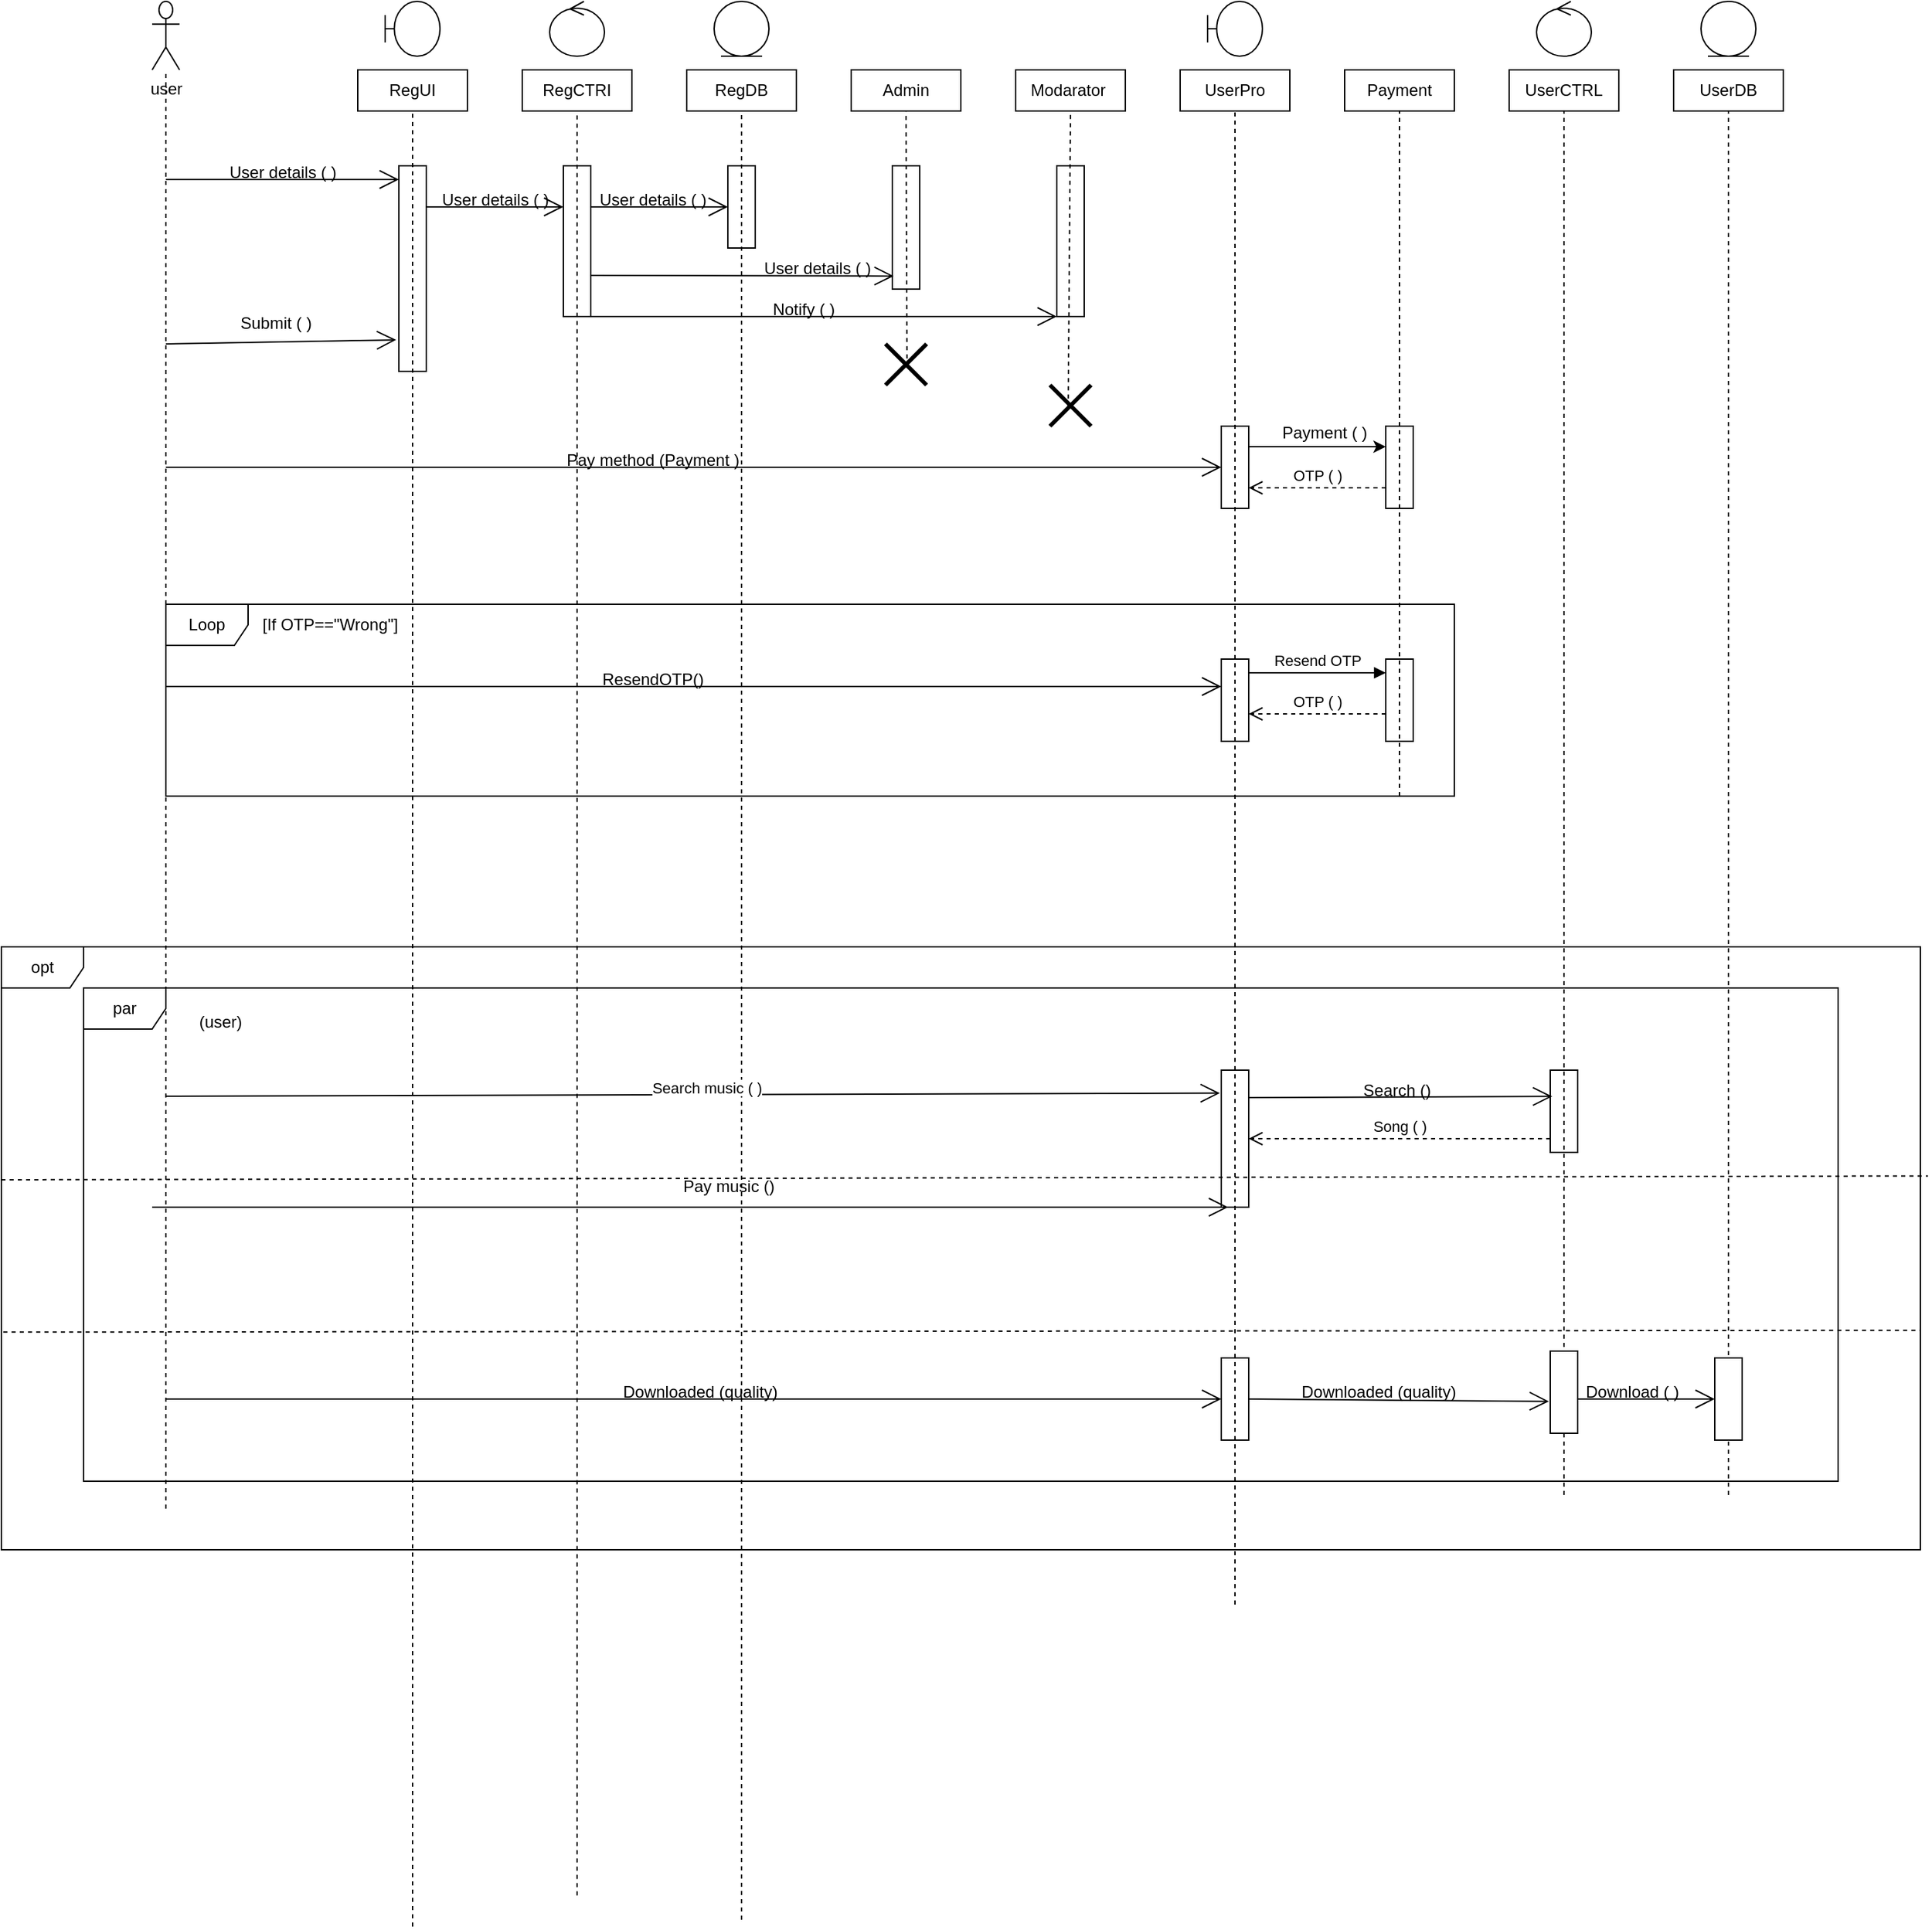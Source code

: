 <mxfile version="20.5.1" type="github">
  <diagram id="kORWXo8z2lHCYU-cHMwj" name="Page-1">
    <mxGraphModel dx="2676" dy="781" grid="1" gridSize="10" guides="1" tooltips="1" connect="1" arrows="1" fold="1" page="1" pageScale="1" pageWidth="850" pageHeight="1100" math="0" shadow="0">
      <root>
        <mxCell id="0" />
        <mxCell id="1" parent="0" />
        <mxCell id="dhr_ioXj1obli_dX_mUs-1" value="RegCTRI" style="rounded=0;whiteSpace=wrap;html=1;" parent="1" vertex="1">
          <mxGeometry x="120" y="50" width="80" height="30" as="geometry" />
        </mxCell>
        <mxCell id="dhr_ioXj1obli_dX_mUs-2" value="RegDB" style="rounded=0;whiteSpace=wrap;html=1;" parent="1" vertex="1">
          <mxGeometry x="240" y="50" width="80" height="30" as="geometry" />
        </mxCell>
        <mxCell id="dhr_ioXj1obli_dX_mUs-3" value="Admin" style="rounded=0;whiteSpace=wrap;html=1;" parent="1" vertex="1">
          <mxGeometry x="360" y="50" width="80" height="30" as="geometry" />
        </mxCell>
        <mxCell id="dhr_ioXj1obli_dX_mUs-4" value="Modarator&amp;nbsp;" style="rounded=0;whiteSpace=wrap;html=1;" parent="1" vertex="1">
          <mxGeometry x="480" y="50" width="80" height="30" as="geometry" />
        </mxCell>
        <mxCell id="dhr_ioXj1obli_dX_mUs-5" value="Payment" style="rounded=0;whiteSpace=wrap;html=1;" parent="1" vertex="1">
          <mxGeometry x="720" y="50" width="80" height="30" as="geometry" />
        </mxCell>
        <mxCell id="dhr_ioXj1obli_dX_mUs-6" value="UserPro" style="rounded=0;whiteSpace=wrap;html=1;" parent="1" vertex="1">
          <mxGeometry x="600" y="50" width="80" height="30" as="geometry" />
        </mxCell>
        <mxCell id="dhr_ioXj1obli_dX_mUs-7" value="user" style="shape=umlActor;verticalLabelPosition=bottom;verticalAlign=top;html=1;outlineConnect=0;" parent="1" vertex="1">
          <mxGeometry x="-150" width="20" height="50" as="geometry" />
        </mxCell>
        <mxCell id="dhr_ioXj1obli_dX_mUs-8" value="RegUI" style="rounded=0;whiteSpace=wrap;html=1;" parent="1" vertex="1">
          <mxGeometry y="50" width="80" height="30" as="geometry" />
        </mxCell>
        <mxCell id="dhr_ioXj1obli_dX_mUs-9" value="UserCTRL" style="rounded=0;whiteSpace=wrap;html=1;" parent="1" vertex="1">
          <mxGeometry x="840" y="50" width="80" height="30" as="geometry" />
        </mxCell>
        <mxCell id="dhr_ioXj1obli_dX_mUs-10" value="UserDB" style="rounded=0;whiteSpace=wrap;html=1;" parent="1" vertex="1">
          <mxGeometry x="960" y="50" width="80" height="30" as="geometry" />
        </mxCell>
        <mxCell id="dhr_ioXj1obli_dX_mUs-11" value="" style="endArrow=none;dashed=1;html=1;rounded=0;" parent="1" target="dhr_ioXj1obli_dX_mUs-7" edge="1">
          <mxGeometry width="50" height="50" relative="1" as="geometry">
            <mxPoint x="-140" y="1100" as="sourcePoint" />
            <mxPoint x="-140" y="110" as="targetPoint" />
          </mxGeometry>
        </mxCell>
        <mxCell id="dhr_ioXj1obli_dX_mUs-12" value="" style="rounded=0;whiteSpace=wrap;html=1;" parent="1" vertex="1">
          <mxGeometry x="30" y="120" width="20" height="150" as="geometry" />
        </mxCell>
        <mxCell id="dhr_ioXj1obli_dX_mUs-13" value="" style="rounded=0;whiteSpace=wrap;html=1;" parent="1" vertex="1">
          <mxGeometry x="150" y="120" width="20" height="110" as="geometry" />
        </mxCell>
        <mxCell id="dhr_ioXj1obli_dX_mUs-14" value="" style="rounded=0;whiteSpace=wrap;html=1;" parent="1" vertex="1">
          <mxGeometry x="390" y="120" width="20" height="90" as="geometry" />
        </mxCell>
        <mxCell id="dhr_ioXj1obli_dX_mUs-15" value="" style="rounded=0;whiteSpace=wrap;html=1;" parent="1" vertex="1">
          <mxGeometry x="270" y="120" width="20" height="60" as="geometry" />
        </mxCell>
        <mxCell id="dhr_ioXj1obli_dX_mUs-16" value="" style="rounded=0;whiteSpace=wrap;html=1;" parent="1" vertex="1">
          <mxGeometry x="510" y="120" width="20" height="110" as="geometry" />
        </mxCell>
        <mxCell id="dhr_ioXj1obli_dX_mUs-17" value="User details ( )" style="text;html=1;align=center;verticalAlign=middle;resizable=0;points=[];autosize=1;strokeColor=none;fillColor=none;" parent="1" vertex="1">
          <mxGeometry x="-105" y="110" width="100" height="30" as="geometry" />
        </mxCell>
        <mxCell id="dhr_ioXj1obli_dX_mUs-18" value="Submit ( )" style="text;html=1;align=center;verticalAlign=middle;resizable=0;points=[];autosize=1;strokeColor=none;fillColor=none;" parent="1" vertex="1">
          <mxGeometry x="-100" y="220" width="80" height="30" as="geometry" />
        </mxCell>
        <mxCell id="dhr_ioXj1obli_dX_mUs-19" value="" style="endArrow=none;dashed=1;html=1;rounded=0;entryX=0.5;entryY=1;entryDx=0;entryDy=0;" parent="1" target="dhr_ioXj1obli_dX_mUs-8" edge="1">
          <mxGeometry width="50" height="50" relative="1" as="geometry">
            <mxPoint x="40" y="1405" as="sourcePoint" />
            <mxPoint x="400" y="190" as="targetPoint" />
          </mxGeometry>
        </mxCell>
        <mxCell id="dhr_ioXj1obli_dX_mUs-20" value="User details ( )" style="text;html=1;align=center;verticalAlign=middle;resizable=0;points=[];autosize=1;strokeColor=none;fillColor=none;" parent="1" vertex="1">
          <mxGeometry x="50" y="130" width="100" height="30" as="geometry" />
        </mxCell>
        <mxCell id="dhr_ioXj1obli_dX_mUs-21" value="" style="endArrow=none;dashed=1;html=1;rounded=0;entryX=0.5;entryY=1;entryDx=0;entryDy=0;" parent="1" target="dhr_ioXj1obli_dX_mUs-1" edge="1">
          <mxGeometry width="50" height="50" relative="1" as="geometry">
            <mxPoint x="160" y="1382.286" as="sourcePoint" />
            <mxPoint x="180" y="80" as="targetPoint" />
          </mxGeometry>
        </mxCell>
        <mxCell id="dhr_ioXj1obli_dX_mUs-22" value="" style="endArrow=none;dashed=1;html=1;rounded=0;entryX=0.5;entryY=1;entryDx=0;entryDy=0;" parent="1" target="dhr_ioXj1obli_dX_mUs-2" edge="1">
          <mxGeometry width="50" height="50" relative="1" as="geometry">
            <mxPoint x="280" y="1400" as="sourcePoint" />
            <mxPoint x="310" y="260" as="targetPoint" />
          </mxGeometry>
        </mxCell>
        <mxCell id="dhr_ioXj1obli_dX_mUs-23" value="User details ( )" style="text;html=1;align=center;verticalAlign=middle;resizable=0;points=[];autosize=1;strokeColor=none;fillColor=none;" parent="1" vertex="1">
          <mxGeometry x="285" y="180" width="100" height="30" as="geometry" />
        </mxCell>
        <mxCell id="dhr_ioXj1obli_dX_mUs-24" value="" style="endArrow=none;dashed=1;html=1;rounded=0;entryX=0.5;entryY=1;entryDx=0;entryDy=0;exitX=0.525;exitY=0.554;exitDx=0;exitDy=0;exitPerimeter=0;" parent="1" source="dhr_ioXj1obli_dX_mUs-77" target="dhr_ioXj1obli_dX_mUs-3" edge="1">
          <mxGeometry width="50" height="50" relative="1" as="geometry">
            <mxPoint x="400" y="240" as="sourcePoint" />
            <mxPoint x="350" y="270" as="targetPoint" />
          </mxGeometry>
        </mxCell>
        <mxCell id="dhr_ioXj1obli_dX_mUs-25" value="" style="endArrow=none;dashed=1;html=1;rounded=0;entryX=0.5;entryY=1;entryDx=0;entryDy=0;exitX=0.443;exitY=0.528;exitDx=0;exitDy=0;exitPerimeter=0;" parent="1" source="dhr_ioXj1obli_dX_mUs-76" target="dhr_ioXj1obli_dX_mUs-4" edge="1">
          <mxGeometry width="50" height="50" relative="1" as="geometry">
            <mxPoint x="520" y="240" as="sourcePoint" />
            <mxPoint x="550" y="270" as="targetPoint" />
          </mxGeometry>
        </mxCell>
        <mxCell id="dhr_ioXj1obli_dX_mUs-26" value="" style="endArrow=none;dashed=1;html=1;rounded=0;entryX=0.5;entryY=1;entryDx=0;entryDy=0;" parent="1" target="dhr_ioXj1obli_dX_mUs-10" edge="1">
          <mxGeometry width="50" height="50" relative="1" as="geometry">
            <mxPoint x="1000" y="1090" as="sourcePoint" />
            <mxPoint x="1030" y="300" as="targetPoint" />
          </mxGeometry>
        </mxCell>
        <mxCell id="dhr_ioXj1obli_dX_mUs-27" value="" style="rounded=0;whiteSpace=wrap;html=1;" parent="1" vertex="1">
          <mxGeometry x="630" y="310" width="20" height="60" as="geometry" />
        </mxCell>
        <mxCell id="dhr_ioXj1obli_dX_mUs-28" value="Pay method (Payment )" style="text;html=1;align=center;verticalAlign=middle;resizable=0;points=[];autosize=1;strokeColor=none;fillColor=none;" parent="1" vertex="1">
          <mxGeometry x="140" y="320" width="150" height="30" as="geometry" />
        </mxCell>
        <mxCell id="dhr_ioXj1obli_dX_mUs-29" value="" style="rounded=0;whiteSpace=wrap;html=1;" parent="1" vertex="1">
          <mxGeometry x="750" y="310" width="20" height="60" as="geometry" />
        </mxCell>
        <mxCell id="dhr_ioXj1obli_dX_mUs-30" value="" style="endArrow=classic;html=1;rounded=0;entryX=0;entryY=0.25;entryDx=0;entryDy=0;exitX=1;exitY=0.25;exitDx=0;exitDy=0;" parent="1" source="dhr_ioXj1obli_dX_mUs-27" target="dhr_ioXj1obli_dX_mUs-29" edge="1">
          <mxGeometry width="50" height="50" relative="1" as="geometry">
            <mxPoint x="400" y="350" as="sourcePoint" />
            <mxPoint x="450" y="300" as="targetPoint" />
          </mxGeometry>
        </mxCell>
        <mxCell id="dhr_ioXj1obli_dX_mUs-31" value="OTP ( )" style="html=1;verticalAlign=bottom;endArrow=open;dashed=1;endSize=8;rounded=0;entryX=1;entryY=0.75;entryDx=0;entryDy=0;exitX=0;exitY=0.75;exitDx=0;exitDy=0;" parent="1" source="dhr_ioXj1obli_dX_mUs-29" target="dhr_ioXj1obli_dX_mUs-27" edge="1">
          <mxGeometry relative="1" as="geometry">
            <mxPoint x="740" y="360" as="sourcePoint" />
            <mxPoint x="660" y="360" as="targetPoint" />
          </mxGeometry>
        </mxCell>
        <mxCell id="dhr_ioXj1obli_dX_mUs-32" value="Payment ( )" style="text;html=1;align=center;verticalAlign=middle;resizable=0;points=[];autosize=1;strokeColor=none;fillColor=none;" parent="1" vertex="1">
          <mxGeometry x="660" y="300" width="90" height="30" as="geometry" />
        </mxCell>
        <mxCell id="dhr_ioXj1obli_dX_mUs-33" value="" style="endArrow=open;endFill=1;endSize=12;html=1;rounded=0;" parent="1" edge="1">
          <mxGeometry width="160" relative="1" as="geometry">
            <mxPoint x="-140" y="130" as="sourcePoint" />
            <mxPoint x="30" y="130" as="targetPoint" />
          </mxGeometry>
        </mxCell>
        <mxCell id="dhr_ioXj1obli_dX_mUs-34" value="" style="endArrow=open;endFill=1;endSize=12;html=1;rounded=0;entryX=-0.1;entryY=0.847;entryDx=0;entryDy=0;entryPerimeter=0;" parent="1" target="dhr_ioXj1obli_dX_mUs-12" edge="1">
          <mxGeometry width="160" relative="1" as="geometry">
            <mxPoint x="-140" y="250" as="sourcePoint" />
            <mxPoint x="20" y="160" as="targetPoint" />
          </mxGeometry>
        </mxCell>
        <mxCell id="dhr_ioXj1obli_dX_mUs-35" value="" style="endArrow=open;endFill=1;endSize=12;html=1;rounded=0;" parent="1" edge="1">
          <mxGeometry width="160" relative="1" as="geometry">
            <mxPoint x="50" y="150" as="sourcePoint" />
            <mxPoint x="150" y="150" as="targetPoint" />
          </mxGeometry>
        </mxCell>
        <mxCell id="dhr_ioXj1obli_dX_mUs-36" value="" style="endArrow=open;endFill=1;endSize=12;html=1;rounded=0;" parent="1" edge="1">
          <mxGeometry width="160" relative="1" as="geometry">
            <mxPoint x="170" y="150" as="sourcePoint" />
            <mxPoint x="270" y="150" as="targetPoint" />
          </mxGeometry>
        </mxCell>
        <mxCell id="dhr_ioXj1obli_dX_mUs-37" value="User details ( )" style="text;html=1;align=center;verticalAlign=middle;resizable=0;points=[];autosize=1;strokeColor=none;fillColor=none;" parent="1" vertex="1">
          <mxGeometry x="165" y="130" width="100" height="30" as="geometry" />
        </mxCell>
        <mxCell id="dhr_ioXj1obli_dX_mUs-38" value="" style="endArrow=open;endFill=1;endSize=12;html=1;rounded=0;entryX=0.05;entryY=0.894;entryDx=0;entryDy=0;entryPerimeter=0;" parent="1" target="dhr_ioXj1obli_dX_mUs-14" edge="1">
          <mxGeometry width="160" relative="1" as="geometry">
            <mxPoint x="170" y="200" as="sourcePoint" />
            <mxPoint x="330" y="200" as="targetPoint" />
          </mxGeometry>
        </mxCell>
        <mxCell id="dhr_ioXj1obli_dX_mUs-39" value="" style="endArrow=open;endFill=1;endSize=12;html=1;rounded=0;entryX=0;entryY=0.5;entryDx=0;entryDy=0;" parent="1" target="dhr_ioXj1obli_dX_mUs-27" edge="1">
          <mxGeometry width="160" relative="1" as="geometry">
            <mxPoint x="-140" y="340" as="sourcePoint" />
            <mxPoint x="20" y="340" as="targetPoint" />
          </mxGeometry>
        </mxCell>
        <mxCell id="dhr_ioXj1obli_dX_mUs-40" value="" style="shape=umlBoundary;whiteSpace=wrap;html=1;" parent="1" vertex="1">
          <mxGeometry x="620" width="40" height="40" as="geometry" />
        </mxCell>
        <mxCell id="dhr_ioXj1obli_dX_mUs-41" value="" style="shape=umlBoundary;whiteSpace=wrap;html=1;" parent="1" vertex="1">
          <mxGeometry x="20" width="40" height="40" as="geometry" />
        </mxCell>
        <mxCell id="dhr_ioXj1obli_dX_mUs-42" value="" style="ellipse;shape=umlControl;whiteSpace=wrap;html=1;" parent="1" vertex="1">
          <mxGeometry x="140" width="40" height="40" as="geometry" />
        </mxCell>
        <mxCell id="dhr_ioXj1obli_dX_mUs-43" value="" style="ellipse;shape=umlControl;whiteSpace=wrap;html=1;" parent="1" vertex="1">
          <mxGeometry x="860" width="40" height="40" as="geometry" />
        </mxCell>
        <mxCell id="dhr_ioXj1obli_dX_mUs-44" value="" style="ellipse;shape=umlEntity;whiteSpace=wrap;html=1;" parent="1" vertex="1">
          <mxGeometry x="980" width="40" height="40" as="geometry" />
        </mxCell>
        <mxCell id="dhr_ioXj1obli_dX_mUs-45" value="" style="ellipse;shape=umlEntity;whiteSpace=wrap;html=1;" parent="1" vertex="1">
          <mxGeometry x="260" width="40" height="40" as="geometry" />
        </mxCell>
        <mxCell id="dhr_ioXj1obli_dX_mUs-46" value="" style="rounded=0;whiteSpace=wrap;html=1;" parent="1" vertex="1">
          <mxGeometry x="630" y="480" width="20" height="60" as="geometry" />
        </mxCell>
        <mxCell id="dhr_ioXj1obli_dX_mUs-47" value="" style="rounded=0;whiteSpace=wrap;html=1;" parent="1" vertex="1">
          <mxGeometry x="750" y="480" width="20" height="60" as="geometry" />
        </mxCell>
        <mxCell id="dhr_ioXj1obli_dX_mUs-48" value="Loop" style="shape=umlFrame;whiteSpace=wrap;html=1;" parent="1" vertex="1">
          <mxGeometry x="-140" y="440" width="940" height="140" as="geometry" />
        </mxCell>
        <mxCell id="dhr_ioXj1obli_dX_mUs-49" value="" style="endArrow=none;dashed=1;html=1;rounded=0;" parent="1" target="dhr_ioXj1obli_dX_mUs-5" edge="1">
          <mxGeometry width="50" height="50" relative="1" as="geometry">
            <mxPoint x="760" y="580" as="sourcePoint" />
            <mxPoint x="790" y="180" as="targetPoint" />
          </mxGeometry>
        </mxCell>
        <mxCell id="dhr_ioXj1obli_dX_mUs-50" value="[If OTP==&quot;Wrong&quot;]" style="text;html=1;strokeColor=none;fillColor=none;align=center;verticalAlign=middle;whiteSpace=wrap;rounded=0;" parent="1" vertex="1">
          <mxGeometry x="-100" y="440" width="160" height="30" as="geometry" />
        </mxCell>
        <mxCell id="dhr_ioXj1obli_dX_mUs-51" value="Resend OTP" style="html=1;verticalAlign=bottom;endArrow=block;rounded=0;" parent="1" edge="1">
          <mxGeometry width="80" relative="1" as="geometry">
            <mxPoint x="650" y="490" as="sourcePoint" />
            <mxPoint x="750" y="490" as="targetPoint" />
          </mxGeometry>
        </mxCell>
        <mxCell id="dhr_ioXj1obli_dX_mUs-52" value="OTP ( )" style="html=1;verticalAlign=bottom;endArrow=open;dashed=1;endSize=8;rounded=0;" parent="1" edge="1">
          <mxGeometry relative="1" as="geometry">
            <mxPoint x="750" y="520" as="sourcePoint" />
            <mxPoint x="650" y="520" as="targetPoint" />
            <Array as="points">
              <mxPoint x="690" y="520" />
            </Array>
          </mxGeometry>
        </mxCell>
        <mxCell id="dhr_ioXj1obli_dX_mUs-53" value="par" style="shape=umlFrame;whiteSpace=wrap;html=1;" parent="1" vertex="1">
          <mxGeometry x="-200" y="720" width="1280" height="360" as="geometry" />
        </mxCell>
        <mxCell id="dhr_ioXj1obli_dX_mUs-54" value="" style="rounded=0;whiteSpace=wrap;html=1;" parent="1" vertex="1">
          <mxGeometry x="630" y="990" width="20" height="60" as="geometry" />
        </mxCell>
        <mxCell id="dhr_ioXj1obli_dX_mUs-55" value="" style="rounded=0;whiteSpace=wrap;html=1;" parent="1" vertex="1">
          <mxGeometry x="630" y="780" width="20" height="100" as="geometry" />
        </mxCell>
        <mxCell id="dhr_ioXj1obli_dX_mUs-56" value="" style="rounded=0;whiteSpace=wrap;html=1;" parent="1" vertex="1">
          <mxGeometry x="870" y="780" width="20" height="60" as="geometry" />
        </mxCell>
        <mxCell id="dhr_ioXj1obli_dX_mUs-57" value="" style="endArrow=open;endFill=1;endSize=12;html=1;rounded=0;entryX=-0.053;entryY=0.168;entryDx=0;entryDy=0;entryPerimeter=0;" parent="1" target="dhr_ioXj1obli_dX_mUs-55" edge="1">
          <mxGeometry width="160" relative="1" as="geometry">
            <mxPoint x="-140" y="799" as="sourcePoint" />
            <mxPoint x="100" y="800" as="targetPoint" />
          </mxGeometry>
        </mxCell>
        <mxCell id="dhr_ioXj1obli_dX_mUs-58" value="&lt;br&gt;&lt;span style=&quot;color: rgb(0, 0, 0); font-family: Helvetica; font-size: 11px; font-style: normal; font-variant-ligatures: normal; font-variant-caps: normal; font-weight: 400; letter-spacing: normal; orphans: 2; text-align: center; text-indent: 0px; text-transform: none; widows: 2; word-spacing: 0px; -webkit-text-stroke-width: 0px; background-color: rgb(255, 255, 255); text-decoration-thickness: initial; text-decoration-style: initial; text-decoration-color: initial; float: none; display: inline !important;&quot;&gt;Search music ( )&lt;/span&gt;&lt;br&gt;" style="text;html=1;strokeColor=none;fillColor=none;align=center;verticalAlign=middle;whiteSpace=wrap;rounded=0;" parent="1" vertex="1">
          <mxGeometry x="210" y="770" width="90" height="30" as="geometry" />
        </mxCell>
        <mxCell id="dhr_ioXj1obli_dX_mUs-59" value="" style="endArrow=open;endFill=1;endSize=12;html=1;rounded=0;entryX=0.072;entryY=0.319;entryDx=0;entryDy=0;entryPerimeter=0;" parent="1" target="dhr_ioXj1obli_dX_mUs-56" edge="1">
          <mxGeometry width="160" relative="1" as="geometry">
            <mxPoint x="650" y="800" as="sourcePoint" />
            <mxPoint x="810" y="800" as="targetPoint" />
          </mxGeometry>
        </mxCell>
        <mxCell id="dhr_ioXj1obli_dX_mUs-60" value="Song ( )" style="html=1;verticalAlign=bottom;endArrow=open;dashed=1;endSize=8;rounded=0;entryX=1;entryY=0.5;entryDx=0;entryDy=0;" parent="1" target="dhr_ioXj1obli_dX_mUs-55" edge="1">
          <mxGeometry relative="1" as="geometry">
            <mxPoint x="870" y="830" as="sourcePoint" />
            <mxPoint x="790" y="830" as="targetPoint" />
          </mxGeometry>
        </mxCell>
        <mxCell id="dhr_ioXj1obli_dX_mUs-61" value="Search ()&amp;nbsp;" style="text;html=1;strokeColor=none;fillColor=none;align=center;verticalAlign=middle;whiteSpace=wrap;rounded=0;" parent="1" vertex="1">
          <mxGeometry x="730" y="780" width="60" height="30" as="geometry" />
        </mxCell>
        <mxCell id="dhr_ioXj1obli_dX_mUs-62" value="Pay music ()&amp;nbsp;" style="text;html=1;strokeColor=none;fillColor=none;align=center;verticalAlign=middle;whiteSpace=wrap;rounded=0;" parent="1" vertex="1">
          <mxGeometry x="235" y="850" width="75" height="30" as="geometry" />
        </mxCell>
        <mxCell id="dhr_ioXj1obli_dX_mUs-63" value="" style="endArrow=none;dashed=1;html=1;rounded=0;entryX=0.5;entryY=1;entryDx=0;entryDy=0;" parent="1" target="dhr_ioXj1obli_dX_mUs-9" edge="1">
          <mxGeometry width="50" height="50" relative="1" as="geometry">
            <mxPoint x="880" y="1090" as="sourcePoint" />
            <mxPoint x="910" y="140" as="targetPoint" />
          </mxGeometry>
        </mxCell>
        <mxCell id="dhr_ioXj1obli_dX_mUs-64" value="" style="endArrow=open;endFill=1;endSize=12;html=1;rounded=0;entryX=0;entryY=0.5;entryDx=0;entryDy=0;" parent="1" target="dhr_ioXj1obli_dX_mUs-54" edge="1">
          <mxGeometry width="160" relative="1" as="geometry">
            <mxPoint x="-140" y="1020" as="sourcePoint" />
            <mxPoint x="20" y="1020" as="targetPoint" />
          </mxGeometry>
        </mxCell>
        <mxCell id="dhr_ioXj1obli_dX_mUs-65" value="Downloaded (quality)" style="text;html=1;strokeColor=none;fillColor=none;align=center;verticalAlign=middle;whiteSpace=wrap;rounded=0;" parent="1" vertex="1">
          <mxGeometry x="190" y="1000" width="120" height="30" as="geometry" />
        </mxCell>
        <mxCell id="dhr_ioXj1obli_dX_mUs-66" value="" style="rounded=0;whiteSpace=wrap;html=1;" parent="1" vertex="1">
          <mxGeometry x="870" y="985" width="20" height="60" as="geometry" />
        </mxCell>
        <mxCell id="dhr_ioXj1obli_dX_mUs-67" value="" style="endArrow=open;endFill=1;endSize=12;html=1;rounded=0;entryX=-0.05;entryY=0.612;entryDx=0;entryDy=0;entryPerimeter=0;" parent="1" target="dhr_ioXj1obli_dX_mUs-66" edge="1">
          <mxGeometry width="160" relative="1" as="geometry">
            <mxPoint x="650" y="1020" as="sourcePoint" />
            <mxPoint x="810" y="1020" as="targetPoint" />
          </mxGeometry>
        </mxCell>
        <mxCell id="dhr_ioXj1obli_dX_mUs-68" value="Downloaded (quality)" style="text;html=1;strokeColor=none;fillColor=none;align=center;verticalAlign=middle;whiteSpace=wrap;rounded=0;" parent="1" vertex="1">
          <mxGeometry x="680" y="1000" width="130" height="30" as="geometry" />
        </mxCell>
        <mxCell id="dhr_ioXj1obli_dX_mUs-69" value="" style="rounded=0;whiteSpace=wrap;html=1;" parent="1" vertex="1">
          <mxGeometry x="990" y="990" width="20" height="60" as="geometry" />
        </mxCell>
        <mxCell id="dhr_ioXj1obli_dX_mUs-70" value="" style="endArrow=open;endFill=1;endSize=12;html=1;rounded=0;" parent="1" edge="1">
          <mxGeometry width="160" relative="1" as="geometry">
            <mxPoint x="890" y="1020" as="sourcePoint" />
            <mxPoint x="990" y="1020" as="targetPoint" />
          </mxGeometry>
        </mxCell>
        <mxCell id="dhr_ioXj1obli_dX_mUs-71" value="Download ( )" style="text;html=1;strokeColor=none;fillColor=none;align=center;verticalAlign=middle;whiteSpace=wrap;rounded=0;" parent="1" vertex="1">
          <mxGeometry x="890" y="1000" width="80" height="30" as="geometry" />
        </mxCell>
        <mxCell id="dhr_ioXj1obli_dX_mUs-72" value="" style="endArrow=none;dashed=1;html=1;rounded=0;exitX=0.001;exitY=0.639;exitDx=0;exitDy=0;exitPerimeter=0;entryX=1;entryY=0.636;entryDx=0;entryDy=0;entryPerimeter=0;" parent="1" source="dhr_ioXj1obli_dX_mUs-73" target="dhr_ioXj1obli_dX_mUs-73" edge="1">
          <mxGeometry width="50" height="50" relative="1" as="geometry">
            <mxPoint x="-230" y="1010" as="sourcePoint" />
            <mxPoint x="-180" y="960" as="targetPoint" />
          </mxGeometry>
        </mxCell>
        <mxCell id="dhr_ioXj1obli_dX_mUs-73" value="opt" style="shape=umlFrame;whiteSpace=wrap;html=1;" parent="1" vertex="1">
          <mxGeometry x="-260" y="690" width="1400" height="440" as="geometry" />
        </mxCell>
        <mxCell id="dhr_ioXj1obli_dX_mUs-74" value="" style="endArrow=open;endFill=1;endSize=12;html=1;rounded=0;entryX=0.25;entryY=1;entryDx=0;entryDy=0;" parent="1" target="dhr_ioXj1obli_dX_mUs-55" edge="1">
          <mxGeometry width="160" relative="1" as="geometry">
            <mxPoint x="-150" y="880" as="sourcePoint" />
            <mxPoint x="10" y="880" as="targetPoint" />
          </mxGeometry>
        </mxCell>
        <mxCell id="dhr_ioXj1obli_dX_mUs-75" value="" style="endArrow=none;dashed=1;html=1;rounded=0;entryX=1.004;entryY=0.38;entryDx=0;entryDy=0;entryPerimeter=0;" parent="1" target="dhr_ioXj1obli_dX_mUs-73" edge="1">
          <mxGeometry width="50" height="50" relative="1" as="geometry">
            <mxPoint x="-260" y="860" as="sourcePoint" />
            <mxPoint x="-210" y="810" as="targetPoint" />
          </mxGeometry>
        </mxCell>
        <mxCell id="dhr_ioXj1obli_dX_mUs-76" value="" style="shape=umlDestroy;whiteSpace=wrap;html=1;strokeWidth=3;" parent="1" vertex="1">
          <mxGeometry x="505" y="280" width="30" height="30" as="geometry" />
        </mxCell>
        <mxCell id="dhr_ioXj1obli_dX_mUs-77" value="" style="shape=umlDestroy;whiteSpace=wrap;html=1;strokeWidth=3;" parent="1" vertex="1">
          <mxGeometry x="385" y="250" width="30" height="30" as="geometry" />
        </mxCell>
        <mxCell id="dhr_ioXj1obli_dX_mUs-78" value="" style="endArrow=open;endFill=1;endSize=12;html=1;rounded=0;entryX=0;entryY=1;entryDx=0;entryDy=0;" parent="1" target="dhr_ioXj1obli_dX_mUs-16" edge="1">
          <mxGeometry width="160" relative="1" as="geometry">
            <mxPoint x="170" y="230" as="sourcePoint" />
            <mxPoint x="330" y="230" as="targetPoint" />
          </mxGeometry>
        </mxCell>
        <mxCell id="dhr_ioXj1obli_dX_mUs-79" value="Notify ( )" style="text;html=1;align=center;verticalAlign=middle;resizable=0;points=[];autosize=1;strokeColor=none;fillColor=none;" parent="1" vertex="1">
          <mxGeometry x="290" y="210" width="70" height="30" as="geometry" />
        </mxCell>
        <mxCell id="dhr_ioXj1obli_dX_mUs-80" value="ResendOTP()" style="text;html=1;align=center;verticalAlign=middle;resizable=0;points=[];autosize=1;strokeColor=none;fillColor=none;" parent="1" vertex="1">
          <mxGeometry x="165" y="480" width="100" height="30" as="geometry" />
        </mxCell>
        <mxCell id="dhr_ioXj1obli_dX_mUs-81" value="" style="endArrow=open;endFill=1;endSize=12;html=1;rounded=0;entryX=0;entryY=0.5;entryDx=0;entryDy=0;" parent="1" edge="1">
          <mxGeometry width="160" relative="1" as="geometry">
            <mxPoint x="-140" y="500" as="sourcePoint" />
            <mxPoint x="630" y="500" as="targetPoint" />
          </mxGeometry>
        </mxCell>
        <mxCell id="dhr_ioXj1obli_dX_mUs-82" value="" style="endArrow=none;dashed=1;html=1;rounded=0;entryX=0.5;entryY=1;entryDx=0;entryDy=0;" parent="1" target="dhr_ioXj1obli_dX_mUs-6" edge="1">
          <mxGeometry width="50" height="50" relative="1" as="geometry">
            <mxPoint x="640" y="1170" as="sourcePoint" />
            <mxPoint x="660" y="110" as="targetPoint" />
          </mxGeometry>
        </mxCell>
        <mxCell id="6ggc91JyyQ8pMpuXbY_--2" value="(user)" style="text;html=1;strokeColor=none;fillColor=none;align=center;verticalAlign=middle;whiteSpace=wrap;rounded=0;" vertex="1" parent="1">
          <mxGeometry x="-130" y="730" width="60" height="30" as="geometry" />
        </mxCell>
      </root>
    </mxGraphModel>
  </diagram>
</mxfile>
